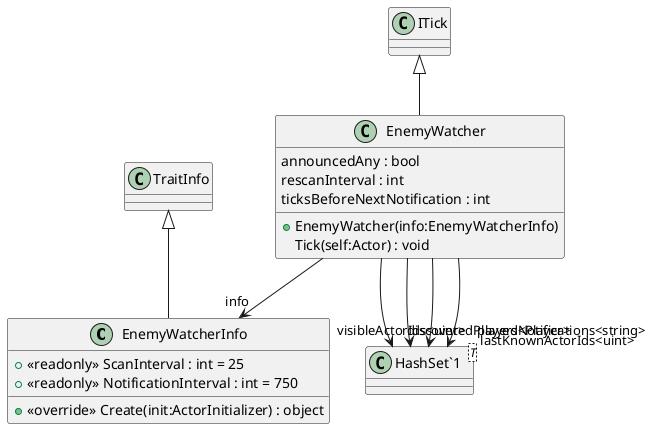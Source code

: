 @startuml
class EnemyWatcherInfo {
    + <<readonly>> ScanInterval : int = 25
    + <<readonly>> NotificationInterval : int = 750
    + <<override>> Create(init:ActorInitializer) : object
}
class EnemyWatcher {
    announcedAny : bool
    rescanInterval : int
    ticksBeforeNextNotification : int
    + EnemyWatcher(info:EnemyWatcherInfo)
    Tick(self:Actor) : void
}
class "HashSet`1"<T> {
}
TraitInfo <|-- EnemyWatcherInfo
ITick <|-- EnemyWatcher
EnemyWatcher --> "info" EnemyWatcherInfo
EnemyWatcher --> "discoveredPlayers<Player>" "HashSet`1"
EnemyWatcher --> "lastKnownActorIds<uint>" "HashSet`1"
EnemyWatcher --> "visibleActorIds<uint>" "HashSet`1"
EnemyWatcher --> "playedNotifications<string>" "HashSet`1"
@enduml
